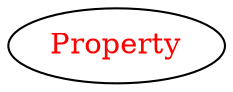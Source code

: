 digraph dependencyGraph {
 concentrate=true;
 ranksep="2.0";
 rankdir="LR"; 
 splines="ortho";
"Property" [fontcolor="red"];
}